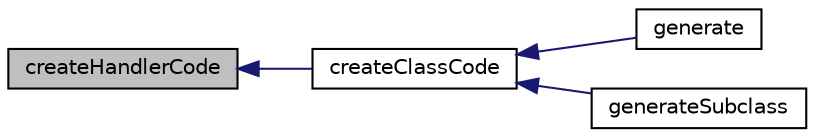 digraph "createHandlerCode"
{
  edge [fontname="Helvetica",fontsize="10",labelfontname="Helvetica",labelfontsize="10"];
  node [fontname="Helvetica",fontsize="10",shape=record];
  rankdir="LR";
  Node1 [label="createHandlerCode",height=0.2,width=0.4,color="black", fillcolor="grey75", style="filled" fontcolor="black"];
  Node1 -> Node2 [dir="back",color="midnightblue",fontsize="10",style="solid",fontname="Helvetica"];
  Node2 [label="createClassCode",height=0.2,width=0.4,color="black", fillcolor="white", style="filled",URL="$class_mock_generator.html#a22ebe498adb6fe11c6b9929d1e592a23"];
  Node2 -> Node3 [dir="back",color="midnightblue",fontsize="10",style="solid",fontname="Helvetica"];
  Node3 [label="generate",height=0.2,width=0.4,color="black", fillcolor="white", style="filled",URL="$class_mock_generator.html#a58c9af251107a8b76c3575463e6d4ffc"];
  Node2 -> Node4 [dir="back",color="midnightblue",fontsize="10",style="solid",fontname="Helvetica"];
  Node4 [label="generateSubclass",height=0.2,width=0.4,color="black", fillcolor="white", style="filled",URL="$class_mock_generator.html#a52520f8800596717188ebf3f76b071c0"];
}
